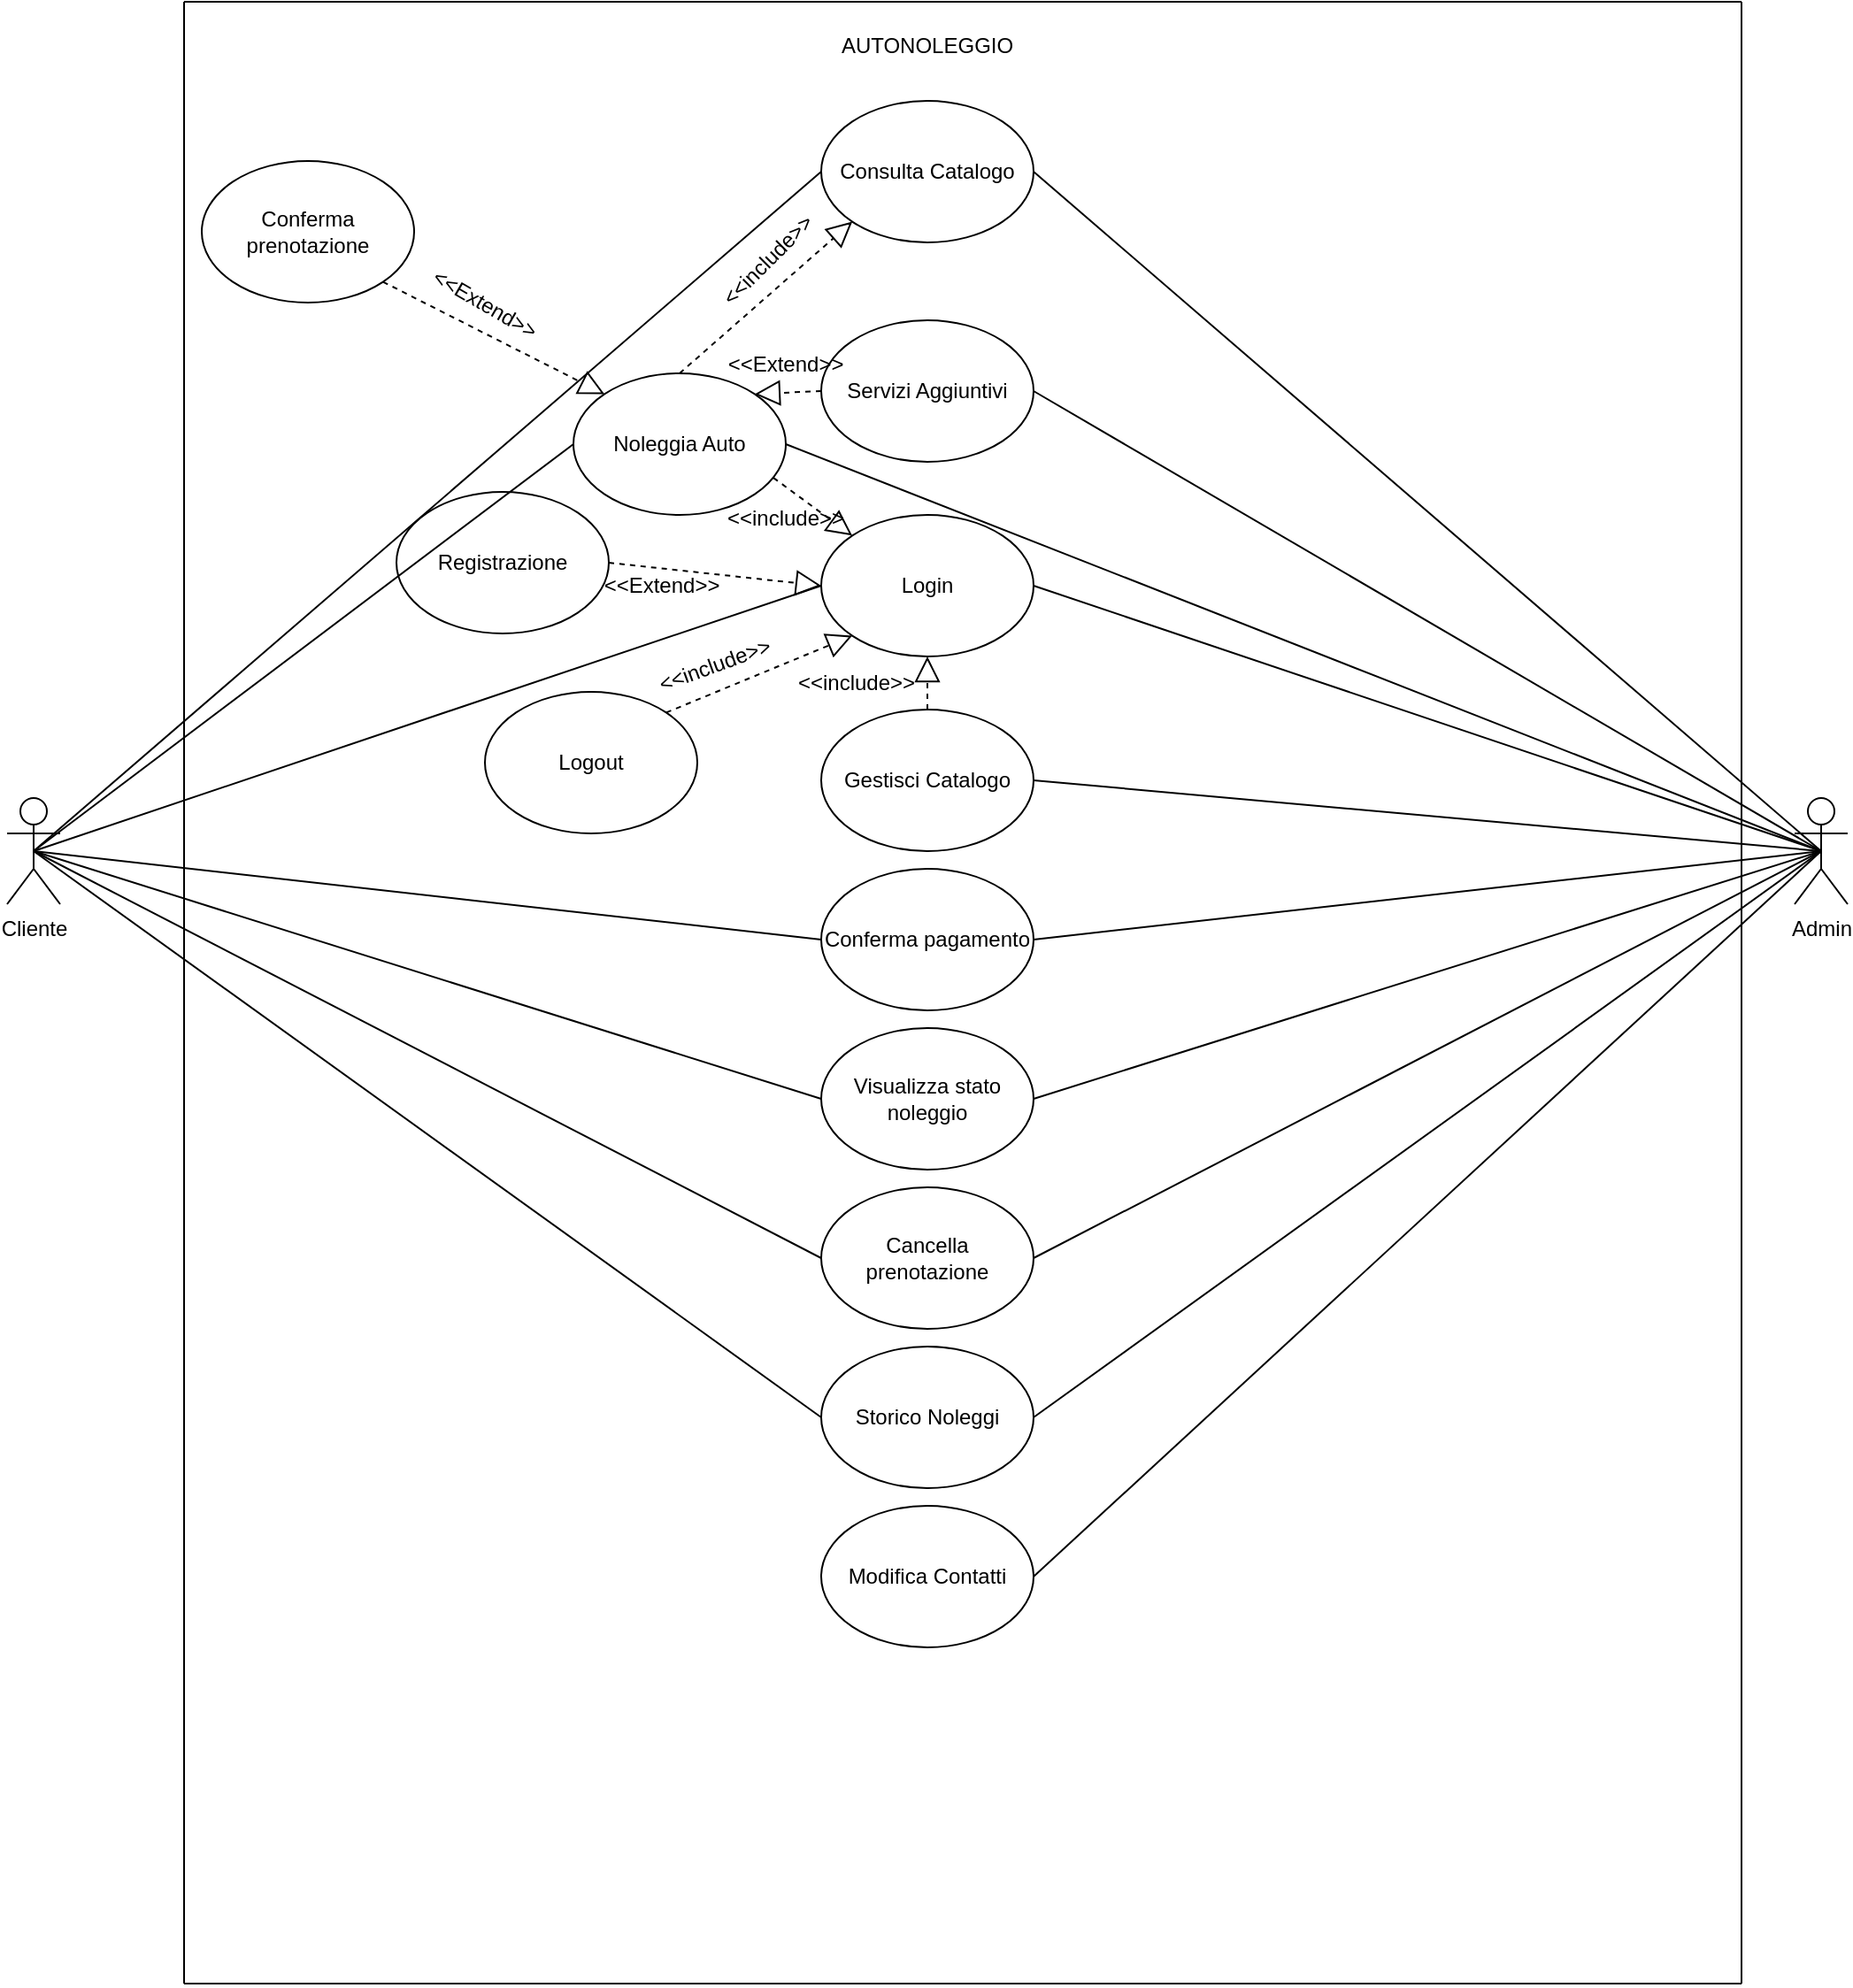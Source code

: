 <mxfile version="21.7.5" type="device">
  <diagram name="Pagina-1" id="5B6sTZ-cUgOIKnnZWhvf">
    <mxGraphModel dx="1418" dy="820" grid="1" gridSize="10" guides="1" tooltips="1" connect="1" arrows="1" fold="1" page="1" pageScale="1" pageWidth="583" pageHeight="827" math="0" shadow="0">
      <root>
        <mxCell id="0" />
        <mxCell id="1" parent="0" />
        <mxCell id="yX8zCZgQ8lTcx4aWUemd-2" value="Cliente&lt;br&gt;" style="shape=umlActor;verticalLabelPosition=bottom;verticalAlign=top;html=1;outlineConnect=0;" parent="1" vertex="1">
          <mxGeometry x="60" y="490" width="30" height="60" as="geometry" />
        </mxCell>
        <mxCell id="yX8zCZgQ8lTcx4aWUemd-24" value="Admin&lt;br&gt;" style="shape=umlActor;verticalLabelPosition=bottom;verticalAlign=top;html=1;outlineConnect=0;" parent="1" vertex="1">
          <mxGeometry x="1070" y="490" width="30" height="60" as="geometry" />
        </mxCell>
        <mxCell id="yX8zCZgQ8lTcx4aWUemd-26" value="" style="endArrow=none;html=1;rounded=0;" parent="1" edge="1">
          <mxGeometry width="50" height="50" relative="1" as="geometry">
            <mxPoint x="160" y="1160" as="sourcePoint" />
            <mxPoint x="160" y="40" as="targetPoint" />
          </mxGeometry>
        </mxCell>
        <mxCell id="yX8zCZgQ8lTcx4aWUemd-29" value="" style="endArrow=none;html=1;rounded=0;" parent="1" edge="1">
          <mxGeometry width="50" height="50" relative="1" as="geometry">
            <mxPoint x="160" y="1160" as="sourcePoint" />
            <mxPoint x="1040" y="1160" as="targetPoint" />
          </mxGeometry>
        </mxCell>
        <mxCell id="yX8zCZgQ8lTcx4aWUemd-30" value="" style="endArrow=none;html=1;rounded=0;" parent="1" edge="1">
          <mxGeometry width="50" height="50" relative="1" as="geometry">
            <mxPoint x="1040" y="1160" as="sourcePoint" />
            <mxPoint x="1040" y="40" as="targetPoint" />
          </mxGeometry>
        </mxCell>
        <mxCell id="yX8zCZgQ8lTcx4aWUemd-31" value="" style="endArrow=none;html=1;rounded=0;" parent="1" edge="1">
          <mxGeometry width="50" height="50" relative="1" as="geometry">
            <mxPoint x="160" y="40" as="sourcePoint" />
            <mxPoint x="1040" y="40" as="targetPoint" />
          </mxGeometry>
        </mxCell>
        <mxCell id="yX8zCZgQ8lTcx4aWUemd-33" value="Registrazione" style="ellipse;whiteSpace=wrap;html=1;" parent="1" vertex="1">
          <mxGeometry x="280" y="317" width="120" height="80" as="geometry" />
        </mxCell>
        <mxCell id="yX8zCZgQ8lTcx4aWUemd-36" value="Noleggia Auto" style="ellipse;whiteSpace=wrap;html=1;" parent="1" vertex="1">
          <mxGeometry x="380" y="250" width="120" height="80" as="geometry" />
        </mxCell>
        <mxCell id="yX8zCZgQ8lTcx4aWUemd-39" value="Conferma pagamento" style="ellipse;whiteSpace=wrap;html=1;" parent="1" vertex="1">
          <mxGeometry x="520" y="530" width="120" height="80" as="geometry" />
        </mxCell>
        <mxCell id="yX8zCZgQ8lTcx4aWUemd-41" value="" style="endArrow=none;html=1;rounded=0;entryX=0.5;entryY=0.5;entryDx=0;entryDy=0;entryPerimeter=0;exitX=1;exitY=0.5;exitDx=0;exitDy=0;" parent="1" source="yX8zCZgQ8lTcx4aWUemd-39" target="yX8zCZgQ8lTcx4aWUemd-24" edge="1">
          <mxGeometry width="50" height="50" relative="1" as="geometry">
            <mxPoint x="440" y="530" as="sourcePoint" />
            <mxPoint x="490" y="480" as="targetPoint" />
          </mxGeometry>
        </mxCell>
        <mxCell id="yX8zCZgQ8lTcx4aWUemd-42" value="" style="endArrow=none;html=1;rounded=0;exitX=0.5;exitY=0.5;exitDx=0;exitDy=0;exitPerimeter=0;entryX=0;entryY=0.5;entryDx=0;entryDy=0;" parent="1" source="yX8zCZgQ8lTcx4aWUemd-2" target="yX8zCZgQ8lTcx4aWUemd-36" edge="1">
          <mxGeometry width="50" height="50" relative="1" as="geometry">
            <mxPoint x="270" y="400" as="sourcePoint" />
            <mxPoint x="320" y="350" as="targetPoint" />
          </mxGeometry>
        </mxCell>
        <mxCell id="yX8zCZgQ8lTcx4aWUemd-43" value="" style="endArrow=none;html=1;rounded=0;entryX=0.5;entryY=0.5;entryDx=0;entryDy=0;entryPerimeter=0;exitX=1;exitY=0.5;exitDx=0;exitDy=0;" parent="1" source="yX8zCZgQ8lTcx4aWUemd-36" target="yX8zCZgQ8lTcx4aWUemd-24" edge="1">
          <mxGeometry width="50" height="50" relative="1" as="geometry">
            <mxPoint x="440" y="360" as="sourcePoint" />
            <mxPoint x="490" y="310" as="targetPoint" />
          </mxGeometry>
        </mxCell>
        <mxCell id="yX8zCZgQ8lTcx4aWUemd-48" value="Login" style="ellipse;whiteSpace=wrap;html=1;" parent="1" vertex="1">
          <mxGeometry x="520" y="330" width="120" height="80" as="geometry" />
        </mxCell>
        <mxCell id="yX8zCZgQ8lTcx4aWUemd-51" value="AUTONOLEGGIO" style="text;html=1;strokeColor=none;fillColor=none;align=center;verticalAlign=middle;whiteSpace=wrap;rounded=0;" parent="1" vertex="1">
          <mxGeometry x="550" y="50" width="60" height="30" as="geometry" />
        </mxCell>
        <mxCell id="yX8zCZgQ8lTcx4aWUemd-52" value="Conferma prenotazione" style="ellipse;whiteSpace=wrap;html=1;" parent="1" vertex="1">
          <mxGeometry x="170" y="130" width="120" height="80" as="geometry" />
        </mxCell>
        <mxCell id="yX8zCZgQ8lTcx4aWUemd-57" value="Gestisci Catalogo" style="ellipse;whiteSpace=wrap;html=1;" parent="1" vertex="1">
          <mxGeometry x="520" y="440" width="120" height="80" as="geometry" />
        </mxCell>
        <mxCell id="yX8zCZgQ8lTcx4aWUemd-58" value="" style="endArrow=none;html=1;rounded=0;exitX=1;exitY=0.5;exitDx=0;exitDy=0;entryX=0.5;entryY=0.5;entryDx=0;entryDy=0;entryPerimeter=0;" parent="1" source="yX8zCZgQ8lTcx4aWUemd-57" target="yX8zCZgQ8lTcx4aWUemd-24" edge="1">
          <mxGeometry width="50" height="50" relative="1" as="geometry">
            <mxPoint x="130" y="670" as="sourcePoint" />
            <mxPoint x="180" y="620" as="targetPoint" />
          </mxGeometry>
        </mxCell>
        <mxCell id="yX8zCZgQ8lTcx4aWUemd-59" value="Visualizza stato noleggio" style="ellipse;whiteSpace=wrap;html=1;" parent="1" vertex="1">
          <mxGeometry x="520" y="620" width="120" height="80" as="geometry" />
        </mxCell>
        <mxCell id="yX8zCZgQ8lTcx4aWUemd-60" value="" style="endArrow=none;html=1;rounded=0;entryX=0.5;entryY=0.5;entryDx=0;entryDy=0;entryPerimeter=0;exitX=0;exitY=0.5;exitDx=0;exitDy=0;" parent="1" source="yX8zCZgQ8lTcx4aWUemd-59" target="yX8zCZgQ8lTcx4aWUemd-2" edge="1">
          <mxGeometry width="50" height="50" relative="1" as="geometry">
            <mxPoint x="60" y="530" as="sourcePoint" />
            <mxPoint x="110" y="480" as="targetPoint" />
          </mxGeometry>
        </mxCell>
        <mxCell id="yX8zCZgQ8lTcx4aWUemd-61" value="" style="endArrow=none;html=1;rounded=0;entryX=0.5;entryY=0.5;entryDx=0;entryDy=0;entryPerimeter=0;exitX=1;exitY=0.5;exitDx=0;exitDy=0;" parent="1" source="yX8zCZgQ8lTcx4aWUemd-59" target="yX8zCZgQ8lTcx4aWUemd-24" edge="1">
          <mxGeometry width="50" height="50" relative="1" as="geometry">
            <mxPoint x="150" y="650" as="sourcePoint" />
            <mxPoint x="200" y="600" as="targetPoint" />
          </mxGeometry>
        </mxCell>
        <mxCell id="Ibw8iIDuZQ_VdaeZIArf-2" value="Cancella prenotazione" style="ellipse;whiteSpace=wrap;html=1;" parent="1" vertex="1">
          <mxGeometry x="520" y="710" width="120" height="80" as="geometry" />
        </mxCell>
        <mxCell id="Ibw8iIDuZQ_VdaeZIArf-3" value="Consulta Catalogo" style="ellipse;whiteSpace=wrap;html=1;" parent="1" vertex="1">
          <mxGeometry x="520" y="96" width="120" height="80" as="geometry" />
        </mxCell>
        <mxCell id="Ibw8iIDuZQ_VdaeZIArf-5" value="" style="endArrow=none;html=1;rounded=0;exitX=1;exitY=0.5;exitDx=0;exitDy=0;entryX=0.5;entryY=0.5;entryDx=0;entryDy=0;entryPerimeter=0;" parent="1" source="Ibw8iIDuZQ_VdaeZIArf-2" target="yX8zCZgQ8lTcx4aWUemd-24" edge="1">
          <mxGeometry width="50" height="50" relative="1" as="geometry">
            <mxPoint x="680" y="730" as="sourcePoint" />
            <mxPoint x="730" y="680" as="targetPoint" />
          </mxGeometry>
        </mxCell>
        <mxCell id="Ibw8iIDuZQ_VdaeZIArf-6" value="" style="endArrow=none;html=1;rounded=0;entryX=0;entryY=0.5;entryDx=0;entryDy=0;exitX=0.5;exitY=0.5;exitDx=0;exitDy=0;exitPerimeter=0;" parent="1" source="yX8zCZgQ8lTcx4aWUemd-2" target="Ibw8iIDuZQ_VdaeZIArf-2" edge="1">
          <mxGeometry width="50" height="50" relative="1" as="geometry">
            <mxPoint x="40" y="750" as="sourcePoint" />
            <mxPoint x="90" y="700" as="targetPoint" />
          </mxGeometry>
        </mxCell>
        <mxCell id="Ibw8iIDuZQ_VdaeZIArf-7" value="" style="endArrow=none;html=1;rounded=0;entryX=0;entryY=0.5;entryDx=0;entryDy=0;exitX=0.5;exitY=0.5;exitDx=0;exitDy=0;exitPerimeter=0;" parent="1" source="yX8zCZgQ8lTcx4aWUemd-2" target="Ibw8iIDuZQ_VdaeZIArf-3" edge="1">
          <mxGeometry width="50" height="50" relative="1" as="geometry">
            <mxPoint x="70" y="250" as="sourcePoint" />
            <mxPoint x="120" y="200" as="targetPoint" />
          </mxGeometry>
        </mxCell>
        <mxCell id="Ibw8iIDuZQ_VdaeZIArf-8" value="" style="endArrow=none;html=1;rounded=0;exitX=1;exitY=0.5;exitDx=0;exitDy=0;entryX=0.5;entryY=0.5;entryDx=0;entryDy=0;entryPerimeter=0;" parent="1" source="Ibw8iIDuZQ_VdaeZIArf-3" target="yX8zCZgQ8lTcx4aWUemd-24" edge="1">
          <mxGeometry width="50" height="50" relative="1" as="geometry">
            <mxPoint x="600" y="180" as="sourcePoint" />
            <mxPoint x="650" y="130" as="targetPoint" />
          </mxGeometry>
        </mxCell>
        <mxCell id="Ibw8iIDuZQ_VdaeZIArf-9" value="" style="endArrow=none;html=1;rounded=0;entryX=0.5;entryY=0.5;entryDx=0;entryDy=0;entryPerimeter=0;exitX=0;exitY=0.5;exitDx=0;exitDy=0;" parent="1" source="yX8zCZgQ8lTcx4aWUemd-39" target="yX8zCZgQ8lTcx4aWUemd-2" edge="1">
          <mxGeometry width="50" height="50" relative="1" as="geometry">
            <mxPoint x="60" y="520" as="sourcePoint" />
            <mxPoint x="110" y="470" as="targetPoint" />
          </mxGeometry>
        </mxCell>
        <mxCell id="Ibw8iIDuZQ_VdaeZIArf-10" value="Storico Noleggi" style="ellipse;whiteSpace=wrap;html=1;" parent="1" vertex="1">
          <mxGeometry x="520" y="800" width="120" height="80" as="geometry" />
        </mxCell>
        <mxCell id="Ibw8iIDuZQ_VdaeZIArf-11" value="" style="endArrow=none;html=1;rounded=0;entryX=0.5;entryY=0.5;entryDx=0;entryDy=0;entryPerimeter=0;exitX=0;exitY=0.5;exitDx=0;exitDy=0;" parent="1" source="Ibw8iIDuZQ_VdaeZIArf-10" target="yX8zCZgQ8lTcx4aWUemd-2" edge="1">
          <mxGeometry width="50" height="50" relative="1" as="geometry">
            <mxPoint x="490" y="840" as="sourcePoint" />
            <mxPoint x="540" y="790" as="targetPoint" />
          </mxGeometry>
        </mxCell>
        <mxCell id="Ibw8iIDuZQ_VdaeZIArf-12" value="" style="endArrow=none;html=1;rounded=0;entryX=1;entryY=0.5;entryDx=0;entryDy=0;exitX=0.5;exitY=0.5;exitDx=0;exitDy=0;exitPerimeter=0;" parent="1" source="yX8zCZgQ8lTcx4aWUemd-24" target="Ibw8iIDuZQ_VdaeZIArf-10" edge="1">
          <mxGeometry width="50" height="50" relative="1" as="geometry">
            <mxPoint x="80" y="870" as="sourcePoint" />
            <mxPoint x="130" y="820" as="targetPoint" />
          </mxGeometry>
        </mxCell>
        <mxCell id="Ibw8iIDuZQ_VdaeZIArf-13" value="Modifica Contatti" style="ellipse;whiteSpace=wrap;html=1;" parent="1" vertex="1">
          <mxGeometry x="520" y="890" width="120" height="80" as="geometry" />
        </mxCell>
        <mxCell id="Ibw8iIDuZQ_VdaeZIArf-15" value="" style="endArrow=none;html=1;rounded=0;entryX=0.5;entryY=0.5;entryDx=0;entryDy=0;entryPerimeter=0;exitX=1;exitY=0.5;exitDx=0;exitDy=0;" parent="1" source="Ibw8iIDuZQ_VdaeZIArf-13" target="yX8zCZgQ8lTcx4aWUemd-24" edge="1">
          <mxGeometry width="50" height="50" relative="1" as="geometry">
            <mxPoint x="660" y="780" as="sourcePoint" />
            <mxPoint x="710" y="730" as="targetPoint" />
          </mxGeometry>
        </mxCell>
        <mxCell id="Cy_52MtbL0LNF5Dpi5B3-7" value="&amp;lt;&amp;lt;include&amp;gt;&amp;gt;" style="text;html=1;strokeColor=none;fillColor=none;align=center;verticalAlign=middle;whiteSpace=wrap;rounded=0;rotation=-45;" parent="1" vertex="1">
          <mxGeometry x="470" y="176" width="40" height="20" as="geometry" />
        </mxCell>
        <mxCell id="Cy_52MtbL0LNF5Dpi5B3-8" value="&amp;lt;&amp;lt;Extend&amp;gt;&amp;gt;" style="text;html=1;strokeColor=none;fillColor=none;align=center;verticalAlign=middle;whiteSpace=wrap;rounded=0;rotation=0;" parent="1" vertex="1">
          <mxGeometry x="400" y="355" width="60" height="30" as="geometry" />
        </mxCell>
        <mxCell id="Cy_52MtbL0LNF5Dpi5B3-55" value="&amp;lt;&amp;lt;include&amp;gt;&amp;gt;" style="text;html=1;strokeColor=none;fillColor=none;align=center;verticalAlign=middle;whiteSpace=wrap;rounded=0;rotation=0;" parent="1" vertex="1">
          <mxGeometry x="470" y="317" width="60" height="30" as="geometry" />
        </mxCell>
        <mxCell id="Cy_52MtbL0LNF5Dpi5B3-58" value="&amp;lt;&amp;lt;include&amp;gt;&amp;gt;" style="text;html=1;strokeColor=none;fillColor=none;align=center;verticalAlign=middle;whiteSpace=wrap;rounded=0;" parent="1" vertex="1">
          <mxGeometry x="510" y="410" width="60" height="30" as="geometry" />
        </mxCell>
        <mxCell id="Cy_52MtbL0LNF5Dpi5B3-59" value="" style="endArrow=none;html=1;rounded=0;entryX=0.5;entryY=0.5;entryDx=0;entryDy=0;entryPerimeter=0;exitX=1;exitY=0.5;exitDx=0;exitDy=0;" parent="1" source="yX8zCZgQ8lTcx4aWUemd-48" target="yX8zCZgQ8lTcx4aWUemd-24" edge="1">
          <mxGeometry width="50" height="50" relative="1" as="geometry">
            <mxPoint x="120" y="610" as="sourcePoint" />
            <mxPoint x="170" y="560" as="targetPoint" />
          </mxGeometry>
        </mxCell>
        <mxCell id="Cy_52MtbL0LNF5Dpi5B3-60" value="" style="endArrow=none;html=1;rounded=0;entryX=0;entryY=0.5;entryDx=0;entryDy=0;exitX=0.5;exitY=0.5;exitDx=0;exitDy=0;exitPerimeter=0;" parent="1" source="yX8zCZgQ8lTcx4aWUemd-2" target="yX8zCZgQ8lTcx4aWUemd-48" edge="1">
          <mxGeometry width="50" height="50" relative="1" as="geometry">
            <mxPoint x="60" y="580" as="sourcePoint" />
            <mxPoint x="110" y="530" as="targetPoint" />
          </mxGeometry>
        </mxCell>
        <mxCell id="Cy_52MtbL0LNF5Dpi5B3-67" value="Servizi Aggiuntivi" style="ellipse;whiteSpace=wrap;html=1;" parent="1" vertex="1">
          <mxGeometry x="520" y="220" width="120" height="80" as="geometry" />
        </mxCell>
        <mxCell id="Cy_52MtbL0LNF5Dpi5B3-69" value="" style="endArrow=none;html=1;rounded=0;entryX=0.5;entryY=0.5;entryDx=0;entryDy=0;entryPerimeter=0;exitX=1;exitY=0.5;exitDx=0;exitDy=0;" parent="1" source="Cy_52MtbL0LNF5Dpi5B3-67" target="yX8zCZgQ8lTcx4aWUemd-24" edge="1">
          <mxGeometry width="50" height="50" relative="1" as="geometry">
            <mxPoint x="60" y="920" as="sourcePoint" />
            <mxPoint x="110" y="870" as="targetPoint" />
          </mxGeometry>
        </mxCell>
        <mxCell id="Cy_52MtbL0LNF5Dpi5B3-76" value="" style="endArrow=block;dashed=1;endFill=0;endSize=12;html=1;rounded=0;exitX=0.942;exitY=0.738;exitDx=0;exitDy=0;exitPerimeter=0;entryX=0;entryY=0;entryDx=0;entryDy=0;" parent="1" source="yX8zCZgQ8lTcx4aWUemd-36" target="yX8zCZgQ8lTcx4aWUemd-48" edge="1">
          <mxGeometry width="160" relative="1" as="geometry">
            <mxPoint x="400" y="330" as="sourcePoint" />
            <mxPoint x="640" y="310" as="targetPoint" />
          </mxGeometry>
        </mxCell>
        <mxCell id="Cy_52MtbL0LNF5Dpi5B3-78" value="" style="endArrow=block;dashed=1;endFill=0;endSize=12;html=1;rounded=0;exitX=1;exitY=0.5;exitDx=0;exitDy=0;entryX=0;entryY=0.5;entryDx=0;entryDy=0;" parent="1" source="yX8zCZgQ8lTcx4aWUemd-33" target="yX8zCZgQ8lTcx4aWUemd-48" edge="1">
          <mxGeometry width="160" relative="1" as="geometry">
            <mxPoint x="80" y="920" as="sourcePoint" />
            <mxPoint x="380" y="180" as="targetPoint" />
          </mxGeometry>
        </mxCell>
        <mxCell id="Cy_52MtbL0LNF5Dpi5B3-79" value="" style="endArrow=block;dashed=1;endFill=0;endSize=12;html=1;rounded=0;exitX=0.5;exitY=0;exitDx=0;exitDy=0;entryX=0;entryY=1;entryDx=0;entryDy=0;" parent="1" source="yX8zCZgQ8lTcx4aWUemd-36" target="Ibw8iIDuZQ_VdaeZIArf-3" edge="1">
          <mxGeometry width="160" relative="1" as="geometry">
            <mxPoint x="110" y="910" as="sourcePoint" />
            <mxPoint x="380" y="180" as="targetPoint" />
          </mxGeometry>
        </mxCell>
        <mxCell id="uo8svoxTqUcWpc9EiL0h-1" value="" style="endArrow=block;dashed=1;endFill=0;endSize=12;html=1;rounded=0;exitX=0.5;exitY=0;exitDx=0;exitDy=0;entryX=0.5;entryY=1;entryDx=0;entryDy=0;" parent="1" source="yX8zCZgQ8lTcx4aWUemd-57" target="yX8zCZgQ8lTcx4aWUemd-48" edge="1">
          <mxGeometry width="160" relative="1" as="geometry">
            <mxPoint x="330" y="420" as="sourcePoint" />
            <mxPoint x="670" y="430" as="targetPoint" />
          </mxGeometry>
        </mxCell>
        <mxCell id="_UHLjUNYdWrgVrldkogq-2" value="" style="endArrow=block;dashed=1;endFill=0;endSize=12;html=1;rounded=0;exitX=0;exitY=0.5;exitDx=0;exitDy=0;entryX=1;entryY=0;entryDx=0;entryDy=0;" edge="1" parent="1" source="Cy_52MtbL0LNF5Dpi5B3-67" target="yX8zCZgQ8lTcx4aWUemd-36">
          <mxGeometry width="160" relative="1" as="geometry">
            <mxPoint x="520" y="260" as="sourcePoint" />
            <mxPoint x="540" y="200" as="targetPoint" />
          </mxGeometry>
        </mxCell>
        <mxCell id="_UHLjUNYdWrgVrldkogq-3" value="&amp;lt;&amp;lt;Extend&amp;gt;&amp;gt;" style="text;html=1;strokeColor=none;fillColor=none;align=center;verticalAlign=middle;whiteSpace=wrap;rounded=0;" vertex="1" parent="1">
          <mxGeometry x="470" y="230" width="60" height="30" as="geometry" />
        </mxCell>
        <mxCell id="_UHLjUNYdWrgVrldkogq-6" value="" style="endArrow=block;dashed=1;endFill=0;endSize=12;html=1;rounded=0;exitX=1;exitY=1;exitDx=0;exitDy=0;entryX=0;entryY=0;entryDx=0;entryDy=0;" edge="1" parent="1" source="yX8zCZgQ8lTcx4aWUemd-52" target="yX8zCZgQ8lTcx4aWUemd-36">
          <mxGeometry width="160" relative="1" as="geometry">
            <mxPoint x="330" y="420" as="sourcePoint" />
            <mxPoint x="490" y="420" as="targetPoint" />
          </mxGeometry>
        </mxCell>
        <mxCell id="_UHLjUNYdWrgVrldkogq-7" value="&amp;lt;&amp;lt;Extend&amp;gt;&amp;gt;" style="text;html=1;strokeColor=none;fillColor=none;align=center;verticalAlign=middle;whiteSpace=wrap;rounded=0;rotation=30;" vertex="1" parent="1">
          <mxGeometry x="300" y="196" width="60" height="30" as="geometry" />
        </mxCell>
        <mxCell id="_UHLjUNYdWrgVrldkogq-8" value="Logout" style="ellipse;whiteSpace=wrap;html=1;" vertex="1" parent="1">
          <mxGeometry x="330" y="430" width="120" height="80" as="geometry" />
        </mxCell>
        <mxCell id="_UHLjUNYdWrgVrldkogq-12" value="" style="endArrow=block;dashed=1;endFill=0;endSize=12;html=1;rounded=0;exitX=1;exitY=0;exitDx=0;exitDy=0;entryX=0;entryY=1;entryDx=0;entryDy=0;" edge="1" parent="1" source="_UHLjUNYdWrgVrldkogq-8" target="yX8zCZgQ8lTcx4aWUemd-48">
          <mxGeometry width="160" relative="1" as="geometry">
            <mxPoint x="330" y="620" as="sourcePoint" />
            <mxPoint x="490" y="620" as="targetPoint" />
          </mxGeometry>
        </mxCell>
        <mxCell id="_UHLjUNYdWrgVrldkogq-14" value="&amp;lt;&amp;lt;include&amp;gt;&amp;gt;" style="text;html=1;strokeColor=none;fillColor=none;align=center;verticalAlign=middle;whiteSpace=wrap;rounded=0;rotation=-20;" vertex="1" parent="1">
          <mxGeometry x="430" y="400" width="60" height="30" as="geometry" />
        </mxCell>
      </root>
    </mxGraphModel>
  </diagram>
</mxfile>
